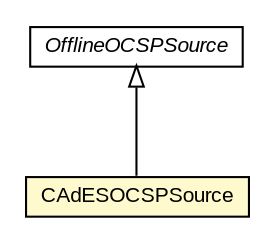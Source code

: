 #!/usr/local/bin/dot
#
# Class diagram 
# Generated by UMLGraph version R5_6-24-gf6e263 (http://www.umlgraph.org/)
#

digraph G {
	edge [fontname="arial",fontsize=10,labelfontname="arial",labelfontsize=10];
	node [fontname="arial",fontsize=10,shape=plaintext];
	nodesep=0.25;
	ranksep=0.5;
	// eu.europa.esig.dss.x509.ocsp.OfflineOCSPSource
	c187201 [label=<<table title="eu.europa.esig.dss.x509.ocsp.OfflineOCSPSource" border="0" cellborder="1" cellspacing="0" cellpadding="2" port="p" href="../../x509/ocsp/OfflineOCSPSource.html">
		<tr><td><table border="0" cellspacing="0" cellpadding="1">
<tr><td align="center" balign="center"><font face="arial italic"> OfflineOCSPSource </font></td></tr>
		</table></td></tr>
		</table>>, URL="../../x509/ocsp/OfflineOCSPSource.html", fontname="arial", fontcolor="black", fontsize=10.0];
	// eu.europa.esig.dss.cades.validation.CAdESOCSPSource
	c187797 [label=<<table title="eu.europa.esig.dss.cades.validation.CAdESOCSPSource" border="0" cellborder="1" cellspacing="0" cellpadding="2" port="p" bgcolor="lemonChiffon" href="./CAdESOCSPSource.html">
		<tr><td><table border="0" cellspacing="0" cellpadding="1">
<tr><td align="center" balign="center"> CAdESOCSPSource </td></tr>
		</table></td></tr>
		</table>>, URL="./CAdESOCSPSource.html", fontname="arial", fontcolor="black", fontsize=10.0];
	//eu.europa.esig.dss.cades.validation.CAdESOCSPSource extends eu.europa.esig.dss.x509.ocsp.OfflineOCSPSource
	c187201:p -> c187797:p [dir=back,arrowtail=empty];
}

